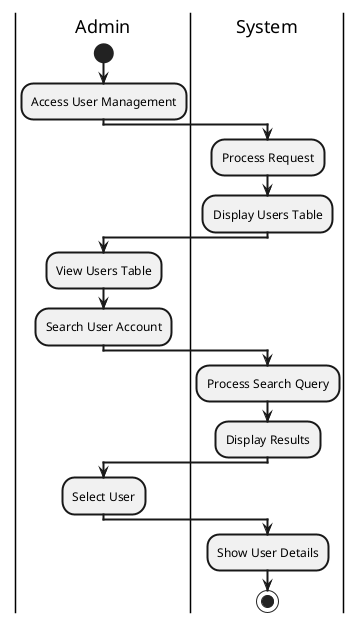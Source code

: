@startuml
skinparam defaultTextAlignment center
skinparam ArrowThickness 2
skinparam ActivityBorderThickness 2
skinparam ActivityDiamondBackgroundColor white
skinparam ActivityDiamondBorderThickness 2

|Admin|
start
:Access User Management;

|System|
:Process Request;
:Display Users Table;

|Admin|
:View Users Table;
:Search User Account;

|System|
:Process Search Query;
:Display Results;

|Admin|
:Select User;

|System|
:Show User Details;

stop

@enduml 